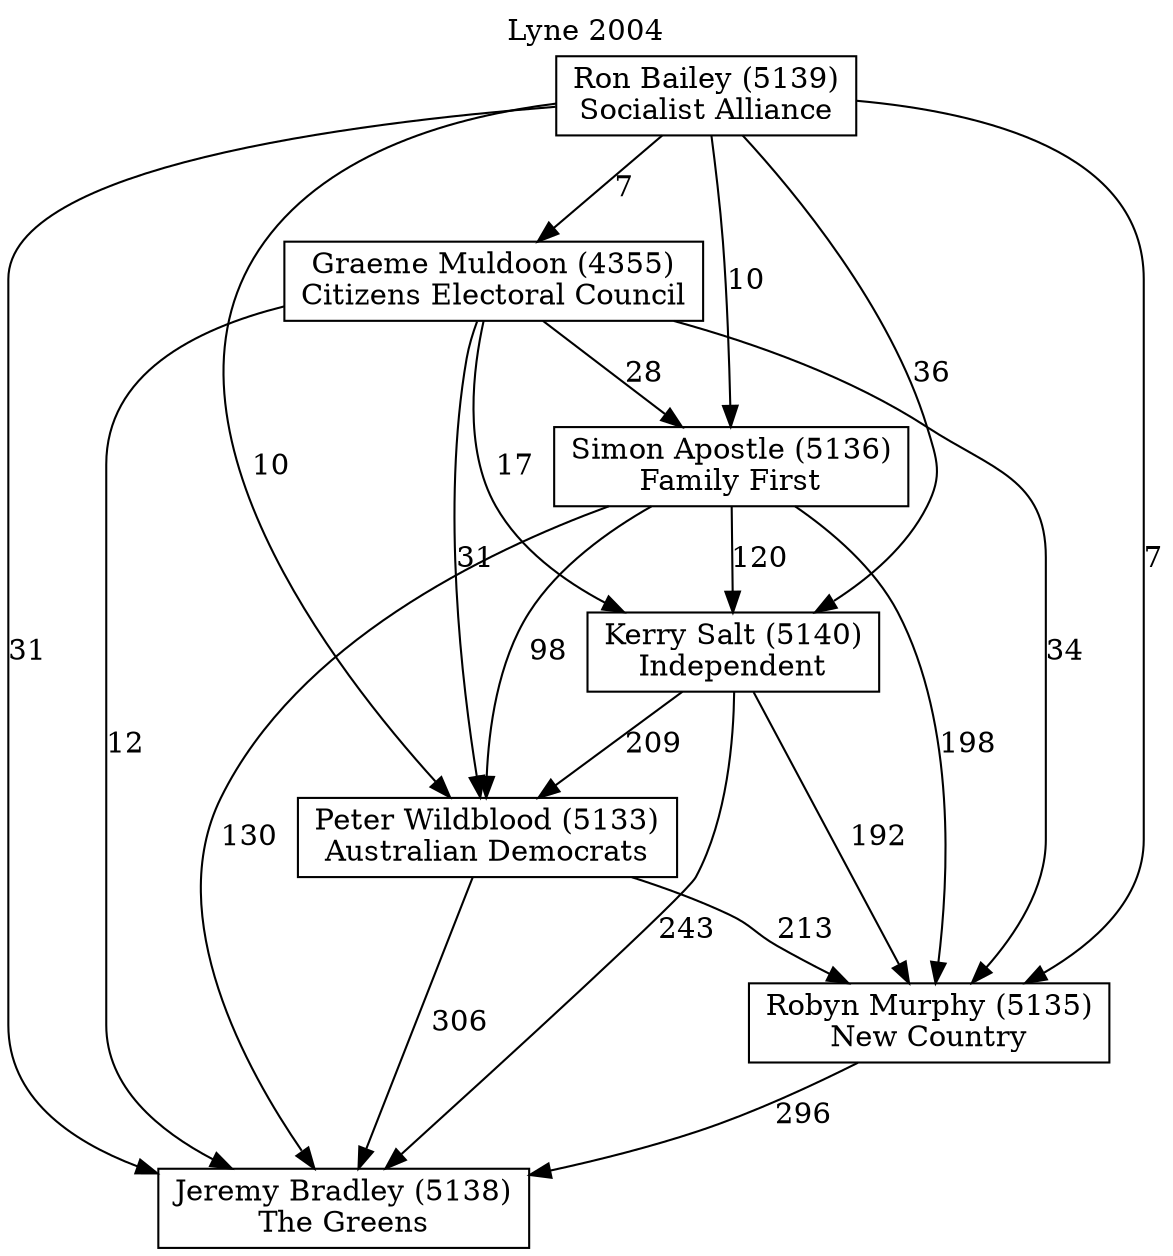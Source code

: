 // House preference flow
digraph "Jeremy Bradley (5138)_Lyne_2004" {
	graph [label="Lyne 2004" labelloc=t mclimit=10]
	node [shape=box]
	"Graeme Muldoon (4355)" [label="Graeme Muldoon (4355)
Citizens Electoral Council"]
	"Jeremy Bradley (5138)" [label="Jeremy Bradley (5138)
The Greens"]
	"Kerry Salt (5140)" [label="Kerry Salt (5140)
Independent"]
	"Peter Wildblood (5133)" [label="Peter Wildblood (5133)
Australian Democrats"]
	"Robyn Murphy (5135)" [label="Robyn Murphy (5135)
New Country"]
	"Ron Bailey (5139)" [label="Ron Bailey (5139)
Socialist Alliance"]
	"Simon Apostle (5136)" [label="Simon Apostle (5136)
Family First"]
	"Graeme Muldoon (4355)" -> "Jeremy Bradley (5138)" [label=12]
	"Graeme Muldoon (4355)" -> "Kerry Salt (5140)" [label=17]
	"Graeme Muldoon (4355)" -> "Peter Wildblood (5133)" [label=31]
	"Graeme Muldoon (4355)" -> "Robyn Murphy (5135)" [label=34]
	"Graeme Muldoon (4355)" -> "Simon Apostle (5136)" [label=28]
	"Kerry Salt (5140)" -> "Jeremy Bradley (5138)" [label=243]
	"Kerry Salt (5140)" -> "Peter Wildblood (5133)" [label=209]
	"Kerry Salt (5140)" -> "Robyn Murphy (5135)" [label=192]
	"Peter Wildblood (5133)" -> "Jeremy Bradley (5138)" [label=306]
	"Peter Wildblood (5133)" -> "Robyn Murphy (5135)" [label=213]
	"Robyn Murphy (5135)" -> "Jeremy Bradley (5138)" [label=296]
	"Ron Bailey (5139)" -> "Graeme Muldoon (4355)" [label=7]
	"Ron Bailey (5139)" -> "Jeremy Bradley (5138)" [label=31]
	"Ron Bailey (5139)" -> "Kerry Salt (5140)" [label=36]
	"Ron Bailey (5139)" -> "Peter Wildblood (5133)" [label=10]
	"Ron Bailey (5139)" -> "Robyn Murphy (5135)" [label=7]
	"Ron Bailey (5139)" -> "Simon Apostle (5136)" [label=10]
	"Simon Apostle (5136)" -> "Jeremy Bradley (5138)" [label=130]
	"Simon Apostle (5136)" -> "Kerry Salt (5140)" [label=120]
	"Simon Apostle (5136)" -> "Peter Wildblood (5133)" [label=98]
	"Simon Apostle (5136)" -> "Robyn Murphy (5135)" [label=198]
}
